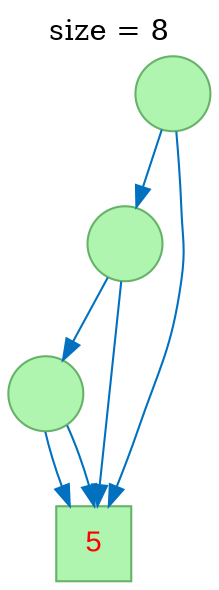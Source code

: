 digraph "sv-1-5" {
labelloc="t"label="size = 8"node [fontname="Arial", fontcolor=red, shape=circle, style=filled, color="#66B268", fillcolor="#AFF4AF" ];
edge [color = "#0070BF"];
1199823423 [label=""];
1199823423 -> 932172204;
932172204 [label=""];
932172204 -> 1225358173;
1225358173 [label=""];
1225358173 -> 1854731462;
1854731462 [label="5" , shape=square];
1225358173 -> 1854731462;
1854731462 [label="5" , shape=square];
932172204 -> 1854731462;
1854731462 [label="5" , shape=square];
1199823423 -> 1854731462;
1854731462 [label="5" , shape=square];
}

